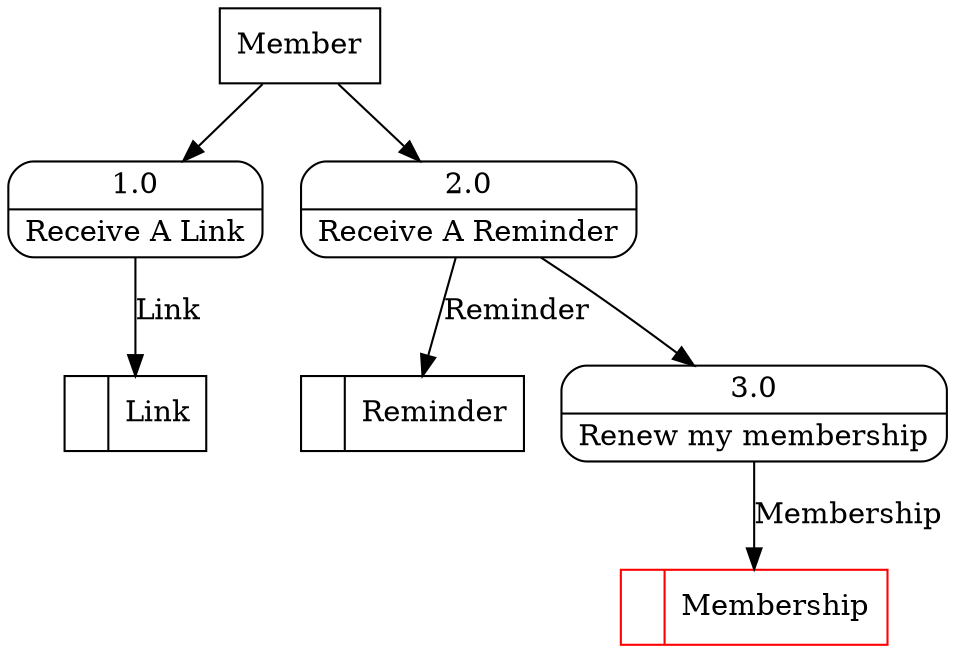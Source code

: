 digraph dfd2{ 
node[shape=record]
200 [label="<f0>  |<f1> Reminder " ];
201 [label="<f0>  |<f1> Link " ];
202 [label="Member" shape=box];
203 [label="{<f0> 1.0|<f1> Receive A Link }" shape=Mrecord];
204 [label="{<f0> 2.0|<f1> Receive A Reminder }" shape=Mrecord];
3 [label="{<f0> 3.0|<f1> Renew my membership }" shape=Mrecord];
204 -> 3
1001 [label="<f0>  |<f1> Membership " color=red];
3 -> 1001 [label="Membership"]
202 -> 203
202 -> 204
203 -> 201 [label="Link"]
204 -> 200 [label="Reminder"]
}